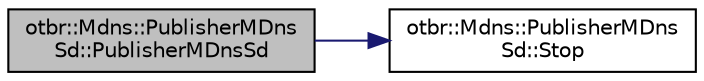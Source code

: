 digraph "otbr::Mdns::PublisherMDnsSd::PublisherMDnsSd"
{
  edge [fontname="Helvetica",fontsize="10",labelfontname="Helvetica",labelfontsize="10"];
  node [fontname="Helvetica",fontsize="10",shape=record];
  rankdir="LR";
  Node0 [label="otbr::Mdns::PublisherMDns\lSd::PublisherMDnsSd",height=0.2,width=0.4,color="black", fillcolor="grey75", style="filled", fontcolor="black"];
  Node0 -> Node1 [color="midnightblue",fontsize="10",style="solid",fontname="Helvetica"];
  Node1 [label="otbr::Mdns::PublisherMDns\lSd::Stop",height=0.2,width=0.4,color="black", fillcolor="white", style="filled",URL="$de/d29/classotbr_1_1Mdns_1_1PublisherMDnsSd.html#a1dc033516c3b4b152d1a10f1d8a0cf97",tooltip="This method stops the MDNS service. "];
}
